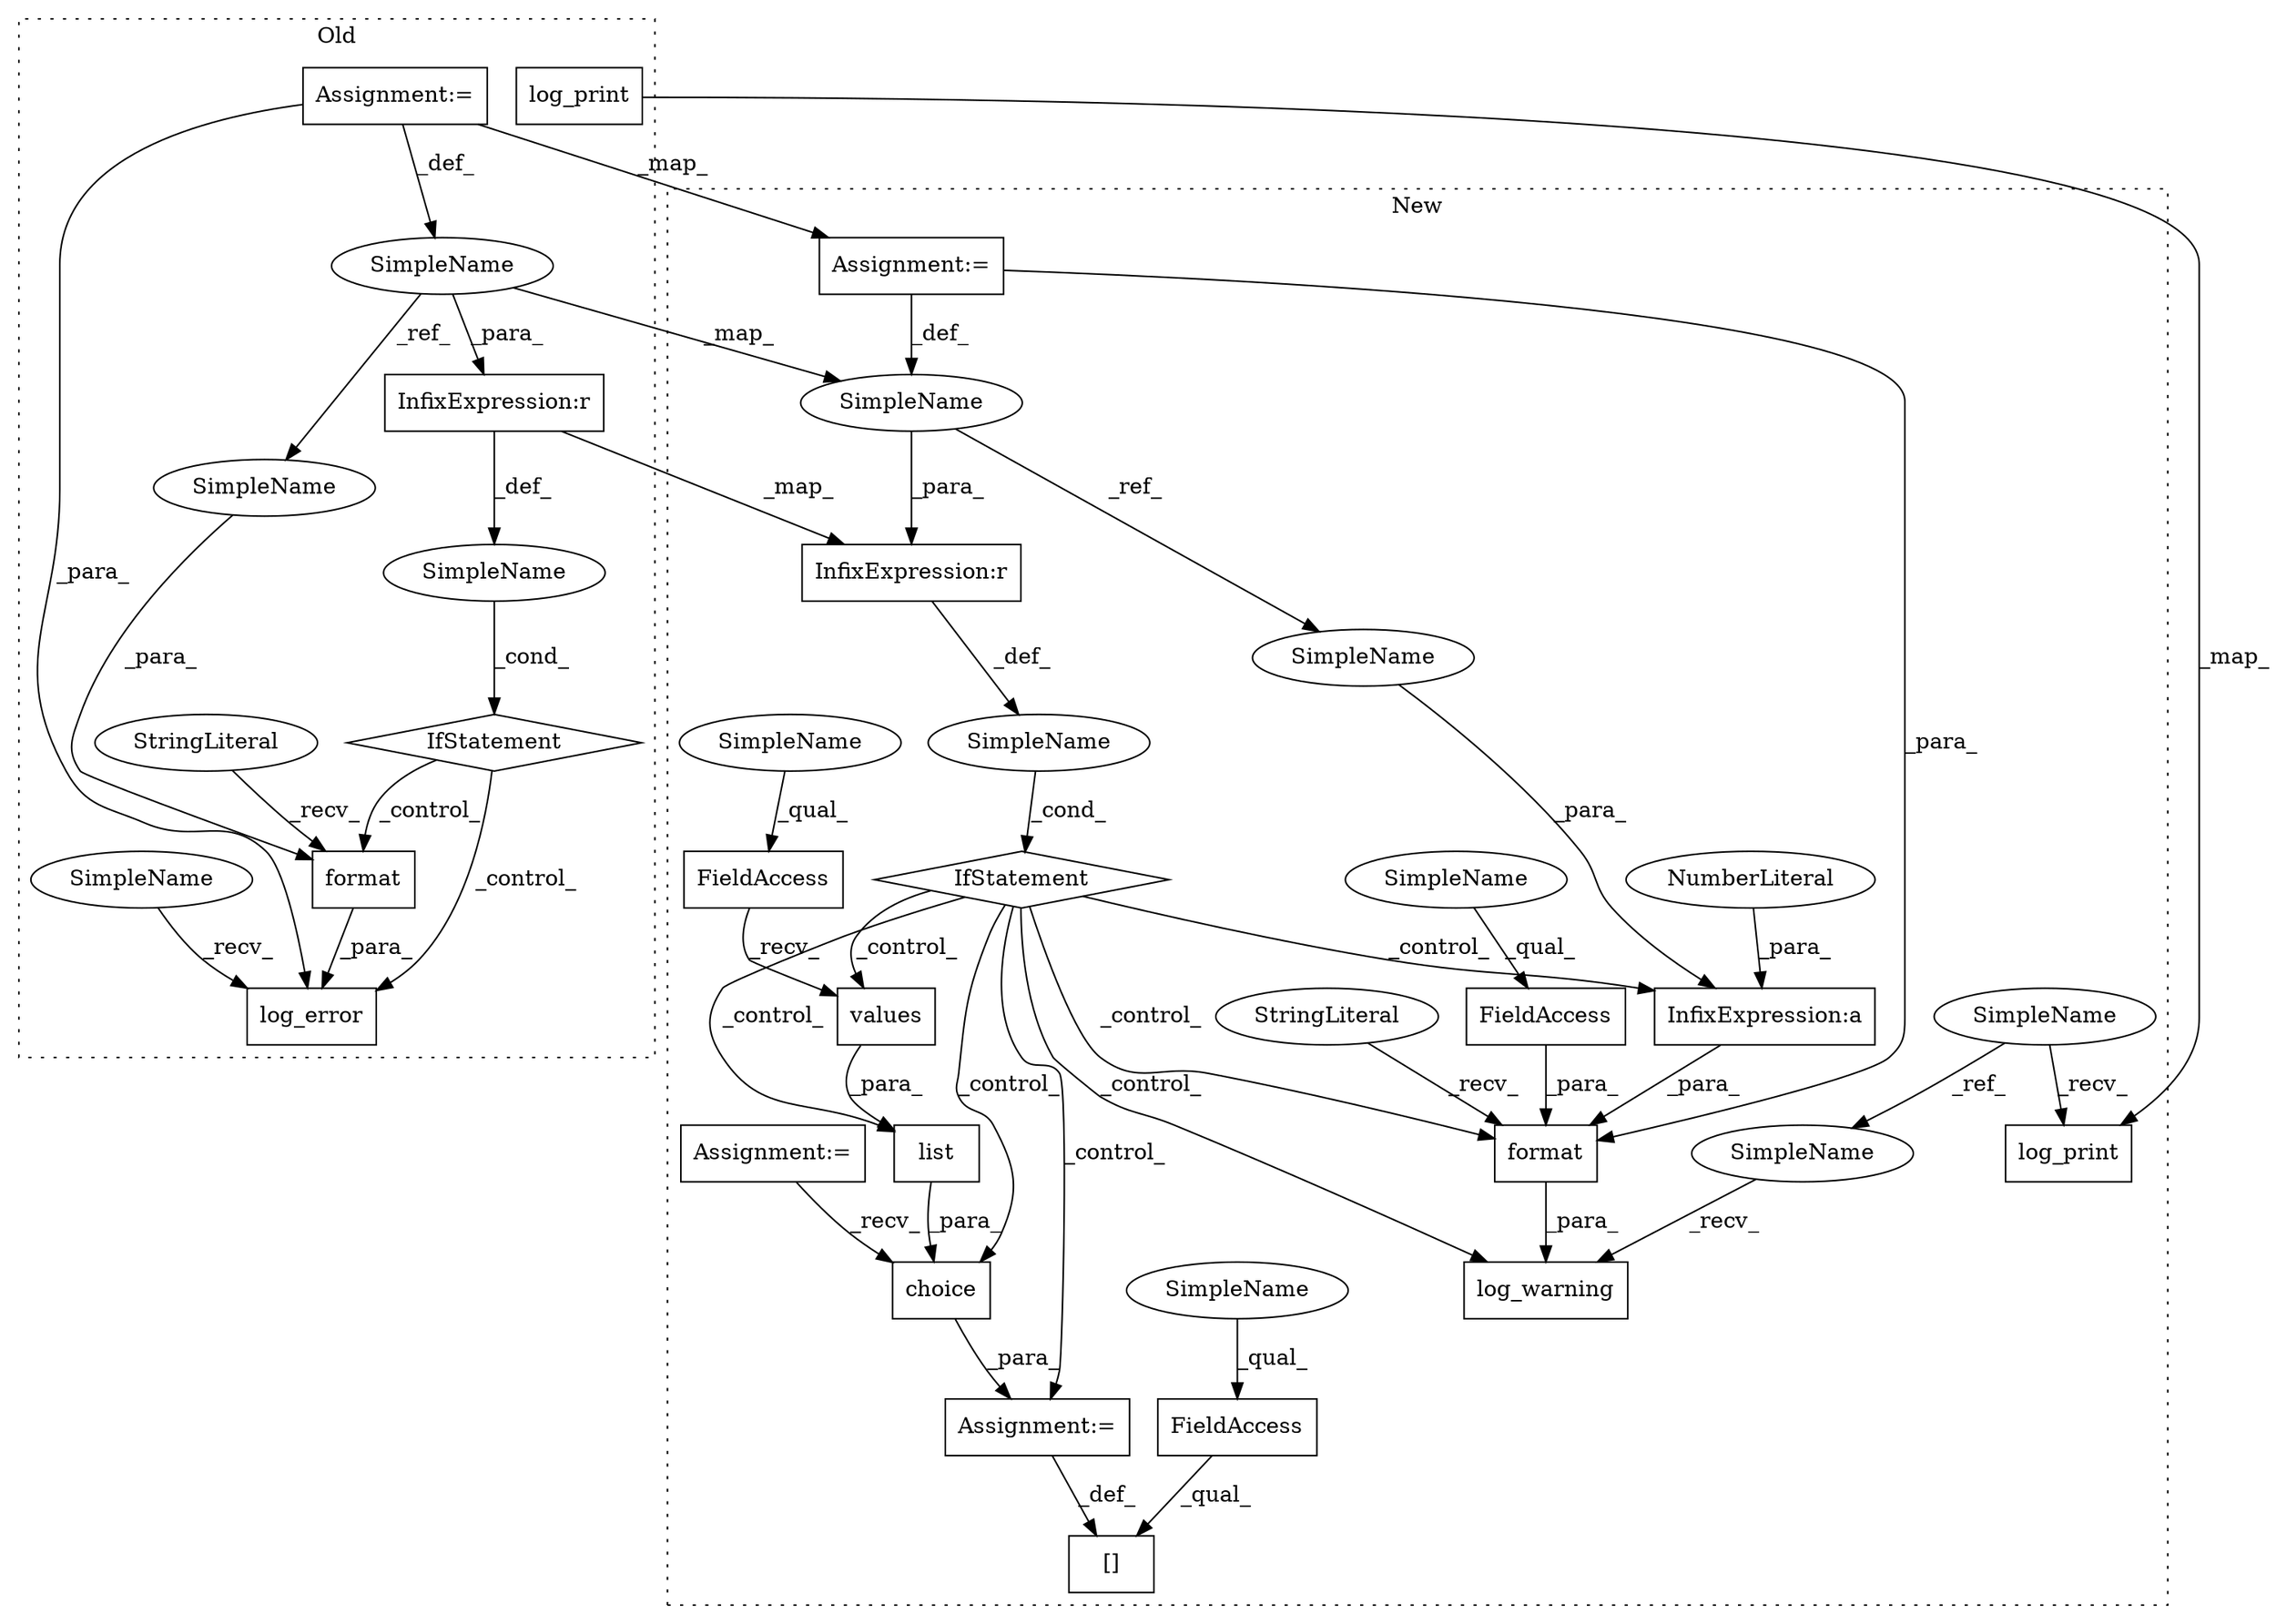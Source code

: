 digraph G {
subgraph cluster0 {
1 [label="format" a="32" s="28998,29006" l="7,1" shape="box"];
3 [label="StringLiteral" a="45" s="28965" l="32" shape="ellipse"];
4 [label="IfStatement" a="25" s="28904,28938" l="4,2" shape="diamond"];
5 [label="SimpleName" a="42" s="" l="" shape="ellipse"];
9 [label="SimpleName" a="42" s="28868" l="1" shape="ellipse"];
11 [label="InfixExpression:r" a="27" s="28909" l="4" shape="box"];
22 [label="log_error" a="32" s="28955,29007" l="10,1" shape="box"];
25 [label="log_print" a="32" s="28752,28859" l="10,1" shape="box"];
30 [label="Assignment:=" a="7" s="28869" l="1" shape="box"];
33 [label="SimpleName" a="42" s="29005" l="1" shape="ellipse"];
34 [label="SimpleName" a="42" s="28950" l="4" shape="ellipse"];
label = "Old";
style="dotted";
}
subgraph cluster1 {
2 [label="list" a="32" s="30042,30077" l="5,1" shape="box"];
6 [label="Assignment:=" a="7" s="30027" l="1" shape="box"];
7 [label="IfStatement" a="25" s="29642,29675" l="4,2" shape="diamond"];
8 [label="SimpleName" a="42" s="" l="" shape="ellipse"];
10 [label="SimpleName" a="42" s="29606" l="1" shape="ellipse"];
12 [label="InfixExpression:r" a="27" s="29647" l="3" shape="box"];
13 [label="log_warning" a="32" s="29859,29985" l="12,1" shape="box"];
14 [label="InfixExpression:a" a="27" s="29980" l="3" shape="box"];
15 [label="[]" a="2" s="29996,30026" l="22,1" shape="box"];
16 [label="NumberLiteral" a="34" s="29983" l="1" shape="ellipse"];
17 [label="FieldAccess" a="22" s="29996" l="21" shape="box"];
18 [label="FieldAccess" a="22" s="30047" l="21" shape="box"];
19 [label="FieldAccess" a="22" s="29953" l="25" shape="box"];
20 [label="values" a="32" s="30069" l="8" shape="box"];
21 [label="format" a="32" s="29946,29984" l="7,1" shape="box"];
23 [label="SimpleName" a="42" s="29410" l="4" shape="ellipse"];
24 [label="log_print" a="32" s="29490,29597" l="10,1" shape="box"];
26 [label="choice" a="32" s="30035,30078" l="7,1" shape="box"];
27 [label="StringLiteral" a="45" s="29871" l="74" shape="ellipse"];
28 [label="Assignment:=" a="7" s="29380" l="6" shape="box"];
29 [label="Assignment:=" a="7" s="29607" l="1" shape="box"];
31 [label="SimpleName" a="42" s="29979" l="1" shape="ellipse"];
32 [label="SimpleName" a="42" s="29854" l="4" shape="ellipse"];
35 [label="SimpleName" a="42" s="29996" l="4" shape="ellipse"];
36 [label="SimpleName" a="42" s="30047" l="4" shape="ellipse"];
37 [label="SimpleName" a="42" s="29953" l="4" shape="ellipse"];
label = "New";
style="dotted";
}
1 -> 22 [label="_para_"];
2 -> 26 [label="_para_"];
3 -> 1 [label="_recv_"];
4 -> 1 [label="_control_"];
4 -> 22 [label="_control_"];
5 -> 4 [label="_cond_"];
6 -> 15 [label="_def_"];
7 -> 2 [label="_control_"];
7 -> 6 [label="_control_"];
7 -> 21 [label="_control_"];
7 -> 13 [label="_control_"];
7 -> 14 [label="_control_"];
7 -> 26 [label="_control_"];
7 -> 20 [label="_control_"];
8 -> 7 [label="_cond_"];
9 -> 10 [label="_map_"];
9 -> 33 [label="_ref_"];
9 -> 11 [label="_para_"];
10 -> 31 [label="_ref_"];
10 -> 12 [label="_para_"];
11 -> 5 [label="_def_"];
11 -> 12 [label="_map_"];
12 -> 8 [label="_def_"];
14 -> 21 [label="_para_"];
16 -> 14 [label="_para_"];
17 -> 15 [label="_qual_"];
18 -> 20 [label="_recv_"];
19 -> 21 [label="_para_"];
20 -> 2 [label="_para_"];
21 -> 13 [label="_para_"];
23 -> 32 [label="_ref_"];
23 -> 24 [label="_recv_"];
25 -> 24 [label="_map_"];
26 -> 6 [label="_para_"];
27 -> 21 [label="_recv_"];
28 -> 26 [label="_recv_"];
29 -> 10 [label="_def_"];
29 -> 21 [label="_para_"];
30 -> 9 [label="_def_"];
30 -> 29 [label="_map_"];
30 -> 22 [label="_para_"];
31 -> 14 [label="_para_"];
32 -> 13 [label="_recv_"];
33 -> 1 [label="_para_"];
34 -> 22 [label="_recv_"];
35 -> 17 [label="_qual_"];
36 -> 18 [label="_qual_"];
37 -> 19 [label="_qual_"];
}